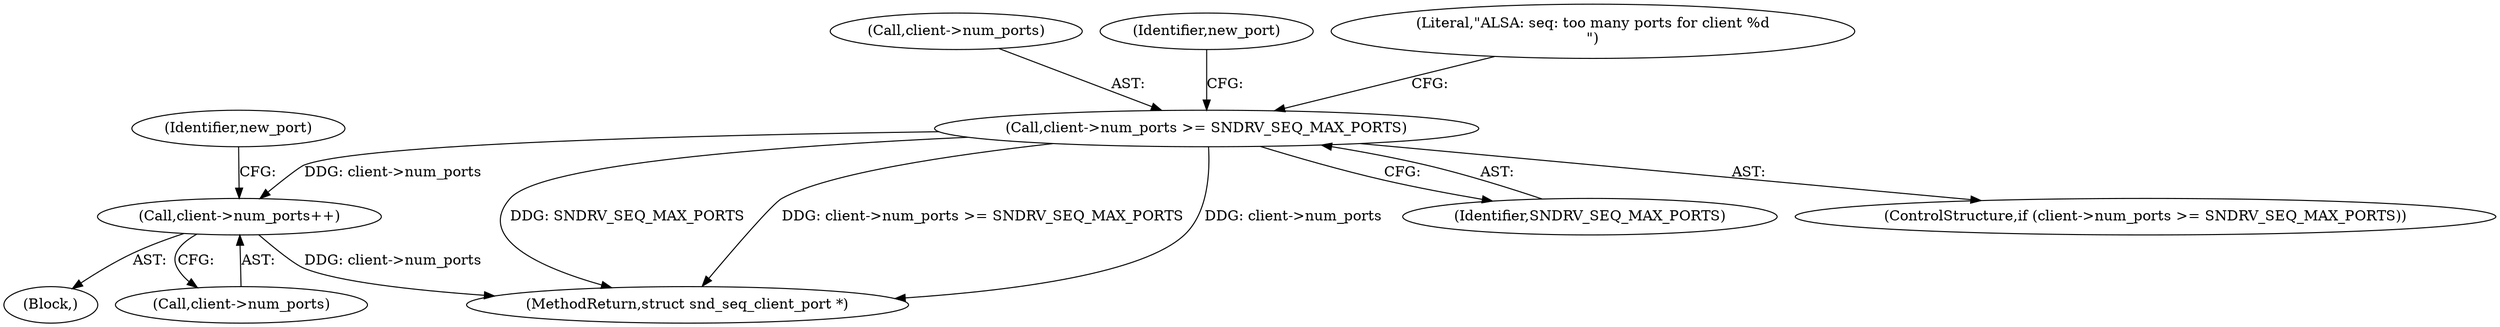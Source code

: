 digraph "0_linux_71105998845fb012937332fe2e806d443c09e026_0@pointer" {
"1000126" [label="(Call,client->num_ports >= SNDRV_SEQ_MAX_PORTS)"];
"1000250" [label="(Call,client->num_ports++)"];
"1000126" [label="(Call,client->num_ports >= SNDRV_SEQ_MAX_PORTS)"];
"1000280" [label="(MethodReturn,struct snd_seq_client_port *)"];
"1000127" [label="(Call,client->num_ports)"];
"1000130" [label="(Identifier,SNDRV_SEQ_MAX_PORTS)"];
"1000110" [label="(Block,)"];
"1000257" [label="(Identifier,new_port)"];
"1000250" [label="(Call,client->num_ports++)"];
"1000125" [label="(ControlStructure,if (client->num_ports >= SNDRV_SEQ_MAX_PORTS))"];
"1000251" [label="(Call,client->num_ports)"];
"1000140" [label="(Identifier,new_port)"];
"1000133" [label="(Literal,\"ALSA: seq: too many ports for client %d\n\")"];
"1000126" -> "1000125"  [label="AST: "];
"1000126" -> "1000130"  [label="CFG: "];
"1000127" -> "1000126"  [label="AST: "];
"1000130" -> "1000126"  [label="AST: "];
"1000133" -> "1000126"  [label="CFG: "];
"1000140" -> "1000126"  [label="CFG: "];
"1000126" -> "1000280"  [label="DDG: SNDRV_SEQ_MAX_PORTS"];
"1000126" -> "1000280"  [label="DDG: client->num_ports >= SNDRV_SEQ_MAX_PORTS"];
"1000126" -> "1000280"  [label="DDG: client->num_ports"];
"1000126" -> "1000250"  [label="DDG: client->num_ports"];
"1000250" -> "1000110"  [label="AST: "];
"1000250" -> "1000251"  [label="CFG: "];
"1000251" -> "1000250"  [label="AST: "];
"1000257" -> "1000250"  [label="CFG: "];
"1000250" -> "1000280"  [label="DDG: client->num_ports"];
}
